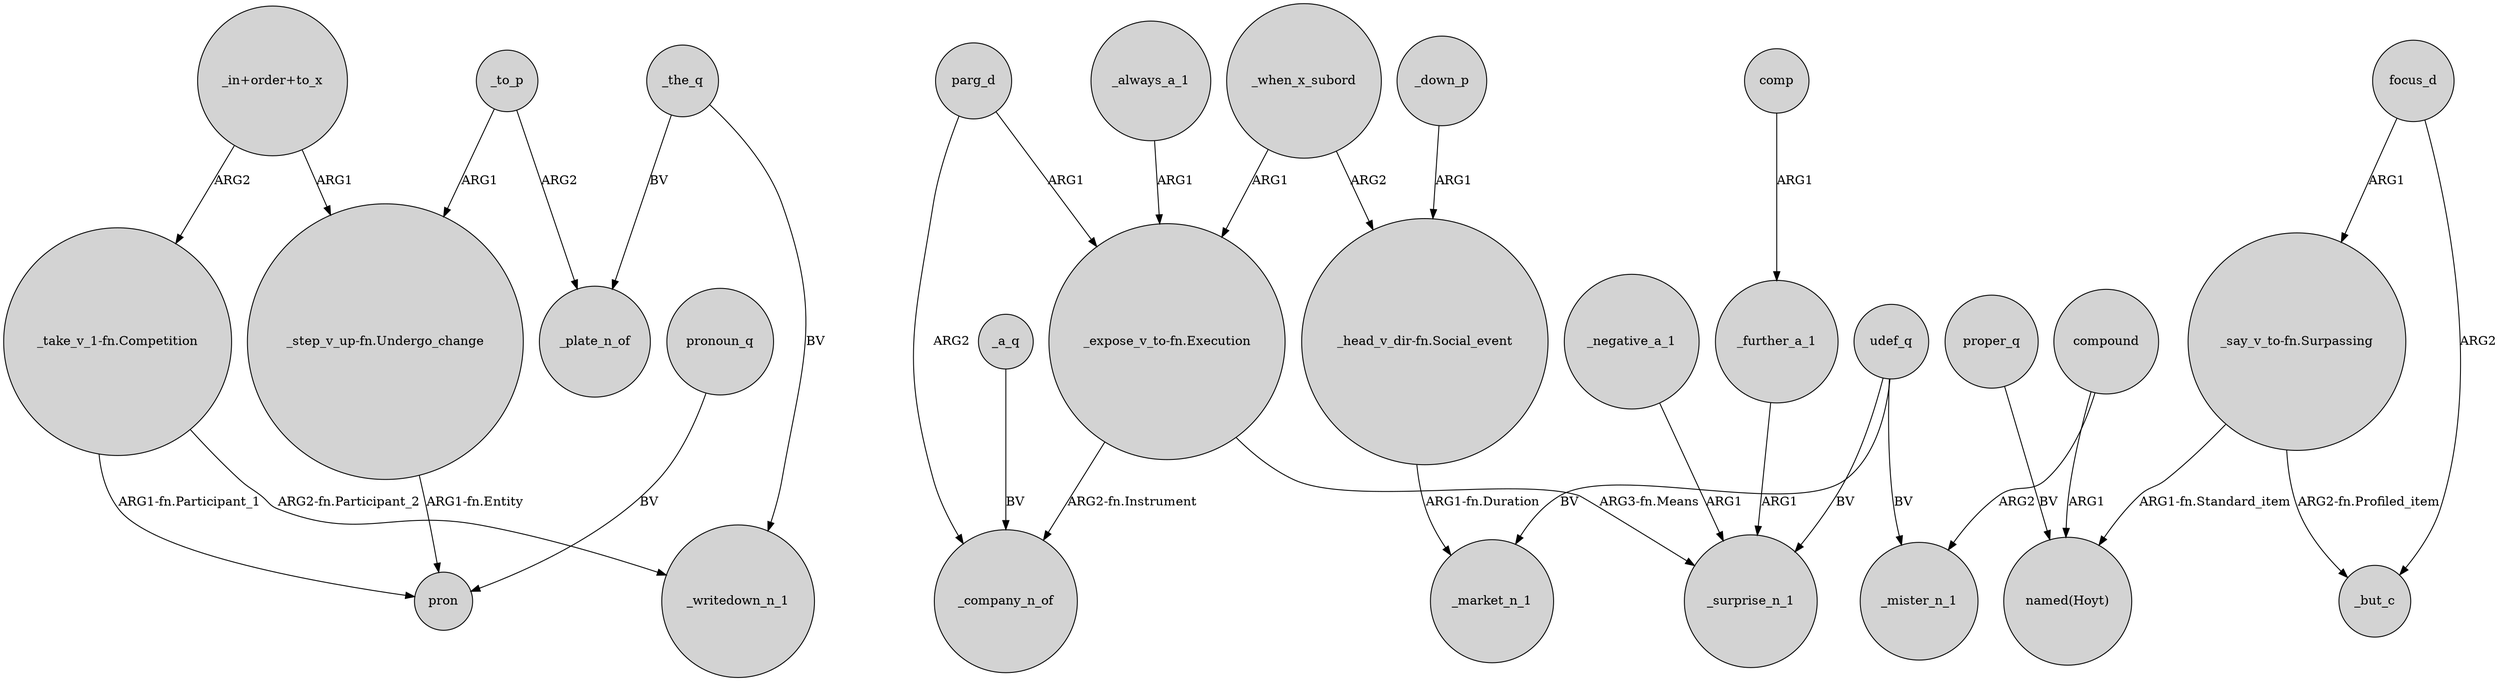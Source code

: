 digraph {
	node [shape=circle style=filled]
	"_step_v_up-fn.Undergo_change" -> pron [label="ARG1-fn.Entity"]
	udef_q -> _market_n_1 [label=BV]
	compound -> _mister_n_1 [label=ARG2]
	udef_q -> _surprise_n_1 [label=BV]
	_the_q -> _plate_n_of [label=BV]
	proper_q -> "named(Hoyt)" [label=BV]
	"_say_v_to-fn.Surpassing" -> _but_c [label="ARG2-fn.Profiled_item"]
	_to_p -> _plate_n_of [label=ARG2]
	focus_d -> _but_c [label=ARG2]
	_a_q -> _company_n_of [label=BV]
	"_in+order+to_x" -> "_step_v_up-fn.Undergo_change" [label=ARG1]
	parg_d -> _company_n_of [label=ARG2]
	_to_p -> "_step_v_up-fn.Undergo_change" [label=ARG1]
	udef_q -> _mister_n_1 [label=BV]
	_the_q -> _writedown_n_1 [label=BV]
	"_head_v_dir-fn.Social_event" -> _market_n_1 [label="ARG1-fn.Duration"]
	pronoun_q -> pron [label=BV]
	parg_d -> "_expose_v_to-fn.Execution" [label=ARG1]
	"_take_v_1-fn.Competition" -> _writedown_n_1 [label="ARG2-fn.Participant_2"]
	_further_a_1 -> _surprise_n_1 [label=ARG1]
	_when_x_subord -> "_head_v_dir-fn.Social_event" [label=ARG2]
	"_expose_v_to-fn.Execution" -> _surprise_n_1 [label="ARG3-fn.Means"]
	_always_a_1 -> "_expose_v_to-fn.Execution" [label=ARG1]
	"_take_v_1-fn.Competition" -> pron [label="ARG1-fn.Participant_1"]
	_when_x_subord -> "_expose_v_to-fn.Execution" [label=ARG1]
	"_say_v_to-fn.Surpassing" -> "named(Hoyt)" [label="ARG1-fn.Standard_item"]
	_down_p -> "_head_v_dir-fn.Social_event" [label=ARG1]
	comp -> _further_a_1 [label=ARG1]
	focus_d -> "_say_v_to-fn.Surpassing" [label=ARG1]
	"_expose_v_to-fn.Execution" -> _company_n_of [label="ARG2-fn.Instrument"]
	compound -> "named(Hoyt)" [label=ARG1]
	_negative_a_1 -> _surprise_n_1 [label=ARG1]
	"_in+order+to_x" -> "_take_v_1-fn.Competition" [label=ARG2]
}
